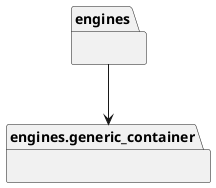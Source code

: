 @startuml packages
set namespaceSeparator none
package "engines" as engines {
}
package "engines.generic_container" as engines.generic_container {
}
engines --> engines.generic_container
@enduml
